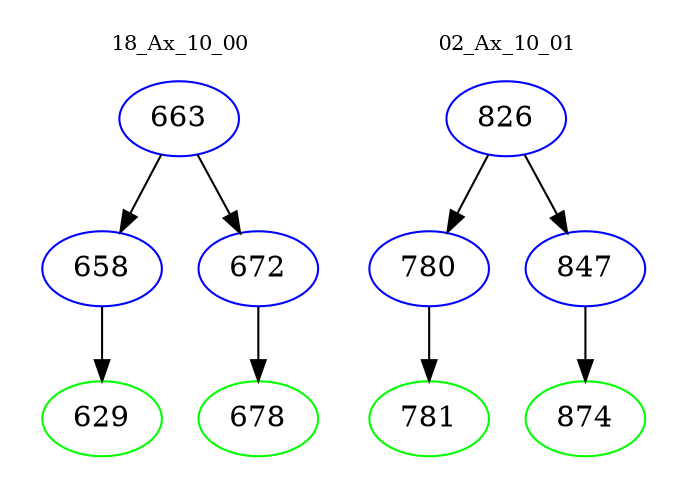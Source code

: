 digraph{
subgraph cluster_0 {
color = white
label = "18_Ax_10_00";
fontsize=10;
T0_663 [label="663", color="blue"]
T0_663 -> T0_658 [color="black"]
T0_658 [label="658", color="blue"]
T0_658 -> T0_629 [color="black"]
T0_629 [label="629", color="green"]
T0_663 -> T0_672 [color="black"]
T0_672 [label="672", color="blue"]
T0_672 -> T0_678 [color="black"]
T0_678 [label="678", color="green"]
}
subgraph cluster_1 {
color = white
label = "02_Ax_10_01";
fontsize=10;
T1_826 [label="826", color="blue"]
T1_826 -> T1_780 [color="black"]
T1_780 [label="780", color="blue"]
T1_780 -> T1_781 [color="black"]
T1_781 [label="781", color="green"]
T1_826 -> T1_847 [color="black"]
T1_847 [label="847", color="blue"]
T1_847 -> T1_874 [color="black"]
T1_874 [label="874", color="green"]
}
}
